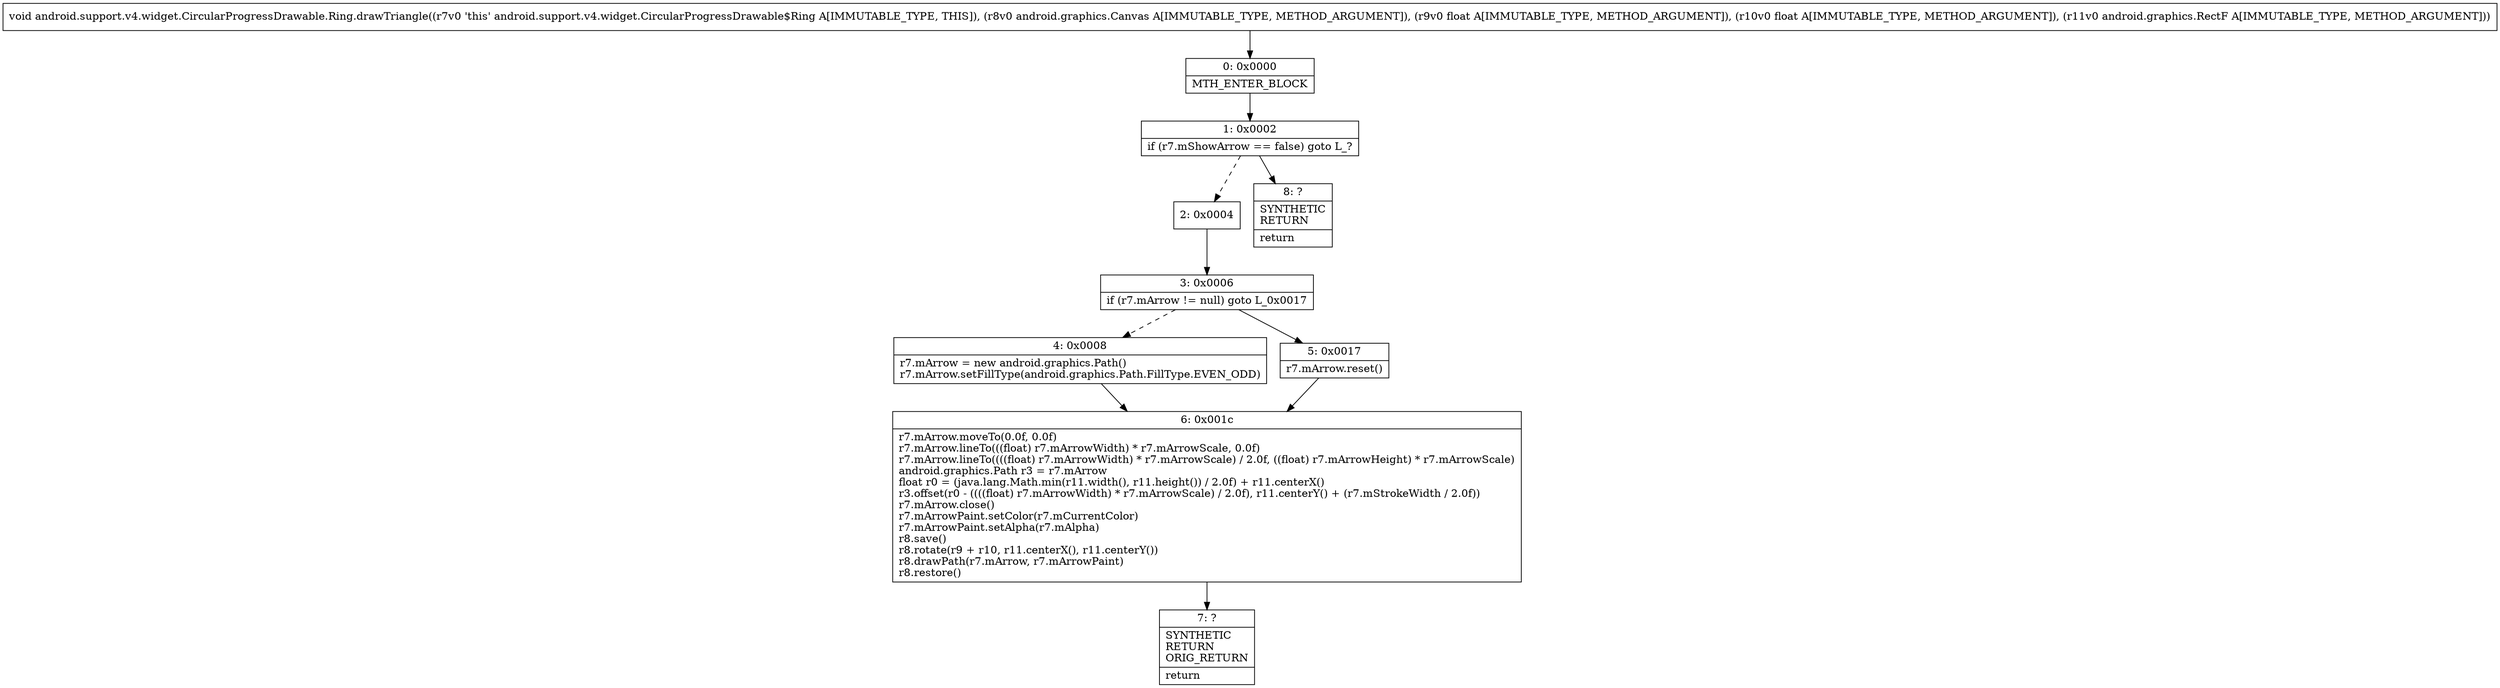 digraph "CFG forandroid.support.v4.widget.CircularProgressDrawable.Ring.drawTriangle(Landroid\/graphics\/Canvas;FFLandroid\/graphics\/RectF;)V" {
Node_0 [shape=record,label="{0\:\ 0x0000|MTH_ENTER_BLOCK\l}"];
Node_1 [shape=record,label="{1\:\ 0x0002|if (r7.mShowArrow == false) goto L_?\l}"];
Node_2 [shape=record,label="{2\:\ 0x0004}"];
Node_3 [shape=record,label="{3\:\ 0x0006|if (r7.mArrow != null) goto L_0x0017\l}"];
Node_4 [shape=record,label="{4\:\ 0x0008|r7.mArrow = new android.graphics.Path()\lr7.mArrow.setFillType(android.graphics.Path.FillType.EVEN_ODD)\l}"];
Node_5 [shape=record,label="{5\:\ 0x0017|r7.mArrow.reset()\l}"];
Node_6 [shape=record,label="{6\:\ 0x001c|r7.mArrow.moveTo(0.0f, 0.0f)\lr7.mArrow.lineTo(((float) r7.mArrowWidth) * r7.mArrowScale, 0.0f)\lr7.mArrow.lineTo((((float) r7.mArrowWidth) * r7.mArrowScale) \/ 2.0f, ((float) r7.mArrowHeight) * r7.mArrowScale)\landroid.graphics.Path r3 = r7.mArrow\lfloat r0 = (java.lang.Math.min(r11.width(), r11.height()) \/ 2.0f) + r11.centerX()\lr3.offset(r0 \- ((((float) r7.mArrowWidth) * r7.mArrowScale) \/ 2.0f), r11.centerY() + (r7.mStrokeWidth \/ 2.0f))\lr7.mArrow.close()\lr7.mArrowPaint.setColor(r7.mCurrentColor)\lr7.mArrowPaint.setAlpha(r7.mAlpha)\lr8.save()\lr8.rotate(r9 + r10, r11.centerX(), r11.centerY())\lr8.drawPath(r7.mArrow, r7.mArrowPaint)\lr8.restore()\l}"];
Node_7 [shape=record,label="{7\:\ ?|SYNTHETIC\lRETURN\lORIG_RETURN\l|return\l}"];
Node_8 [shape=record,label="{8\:\ ?|SYNTHETIC\lRETURN\l|return\l}"];
MethodNode[shape=record,label="{void android.support.v4.widget.CircularProgressDrawable.Ring.drawTriangle((r7v0 'this' android.support.v4.widget.CircularProgressDrawable$Ring A[IMMUTABLE_TYPE, THIS]), (r8v0 android.graphics.Canvas A[IMMUTABLE_TYPE, METHOD_ARGUMENT]), (r9v0 float A[IMMUTABLE_TYPE, METHOD_ARGUMENT]), (r10v0 float A[IMMUTABLE_TYPE, METHOD_ARGUMENT]), (r11v0 android.graphics.RectF A[IMMUTABLE_TYPE, METHOD_ARGUMENT])) }"];
MethodNode -> Node_0;
Node_0 -> Node_1;
Node_1 -> Node_2[style=dashed];
Node_1 -> Node_8;
Node_2 -> Node_3;
Node_3 -> Node_4[style=dashed];
Node_3 -> Node_5;
Node_4 -> Node_6;
Node_5 -> Node_6;
Node_6 -> Node_7;
}


